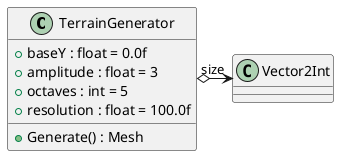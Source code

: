 @startuml
class TerrainGenerator {
    + baseY : float = 0.0f
    + amplitude : float = 3
    + octaves : int = 5
    + resolution : float = 100.0f
    + Generate() : Mesh
}
TerrainGenerator o-> "size" Vector2Int
@enduml
